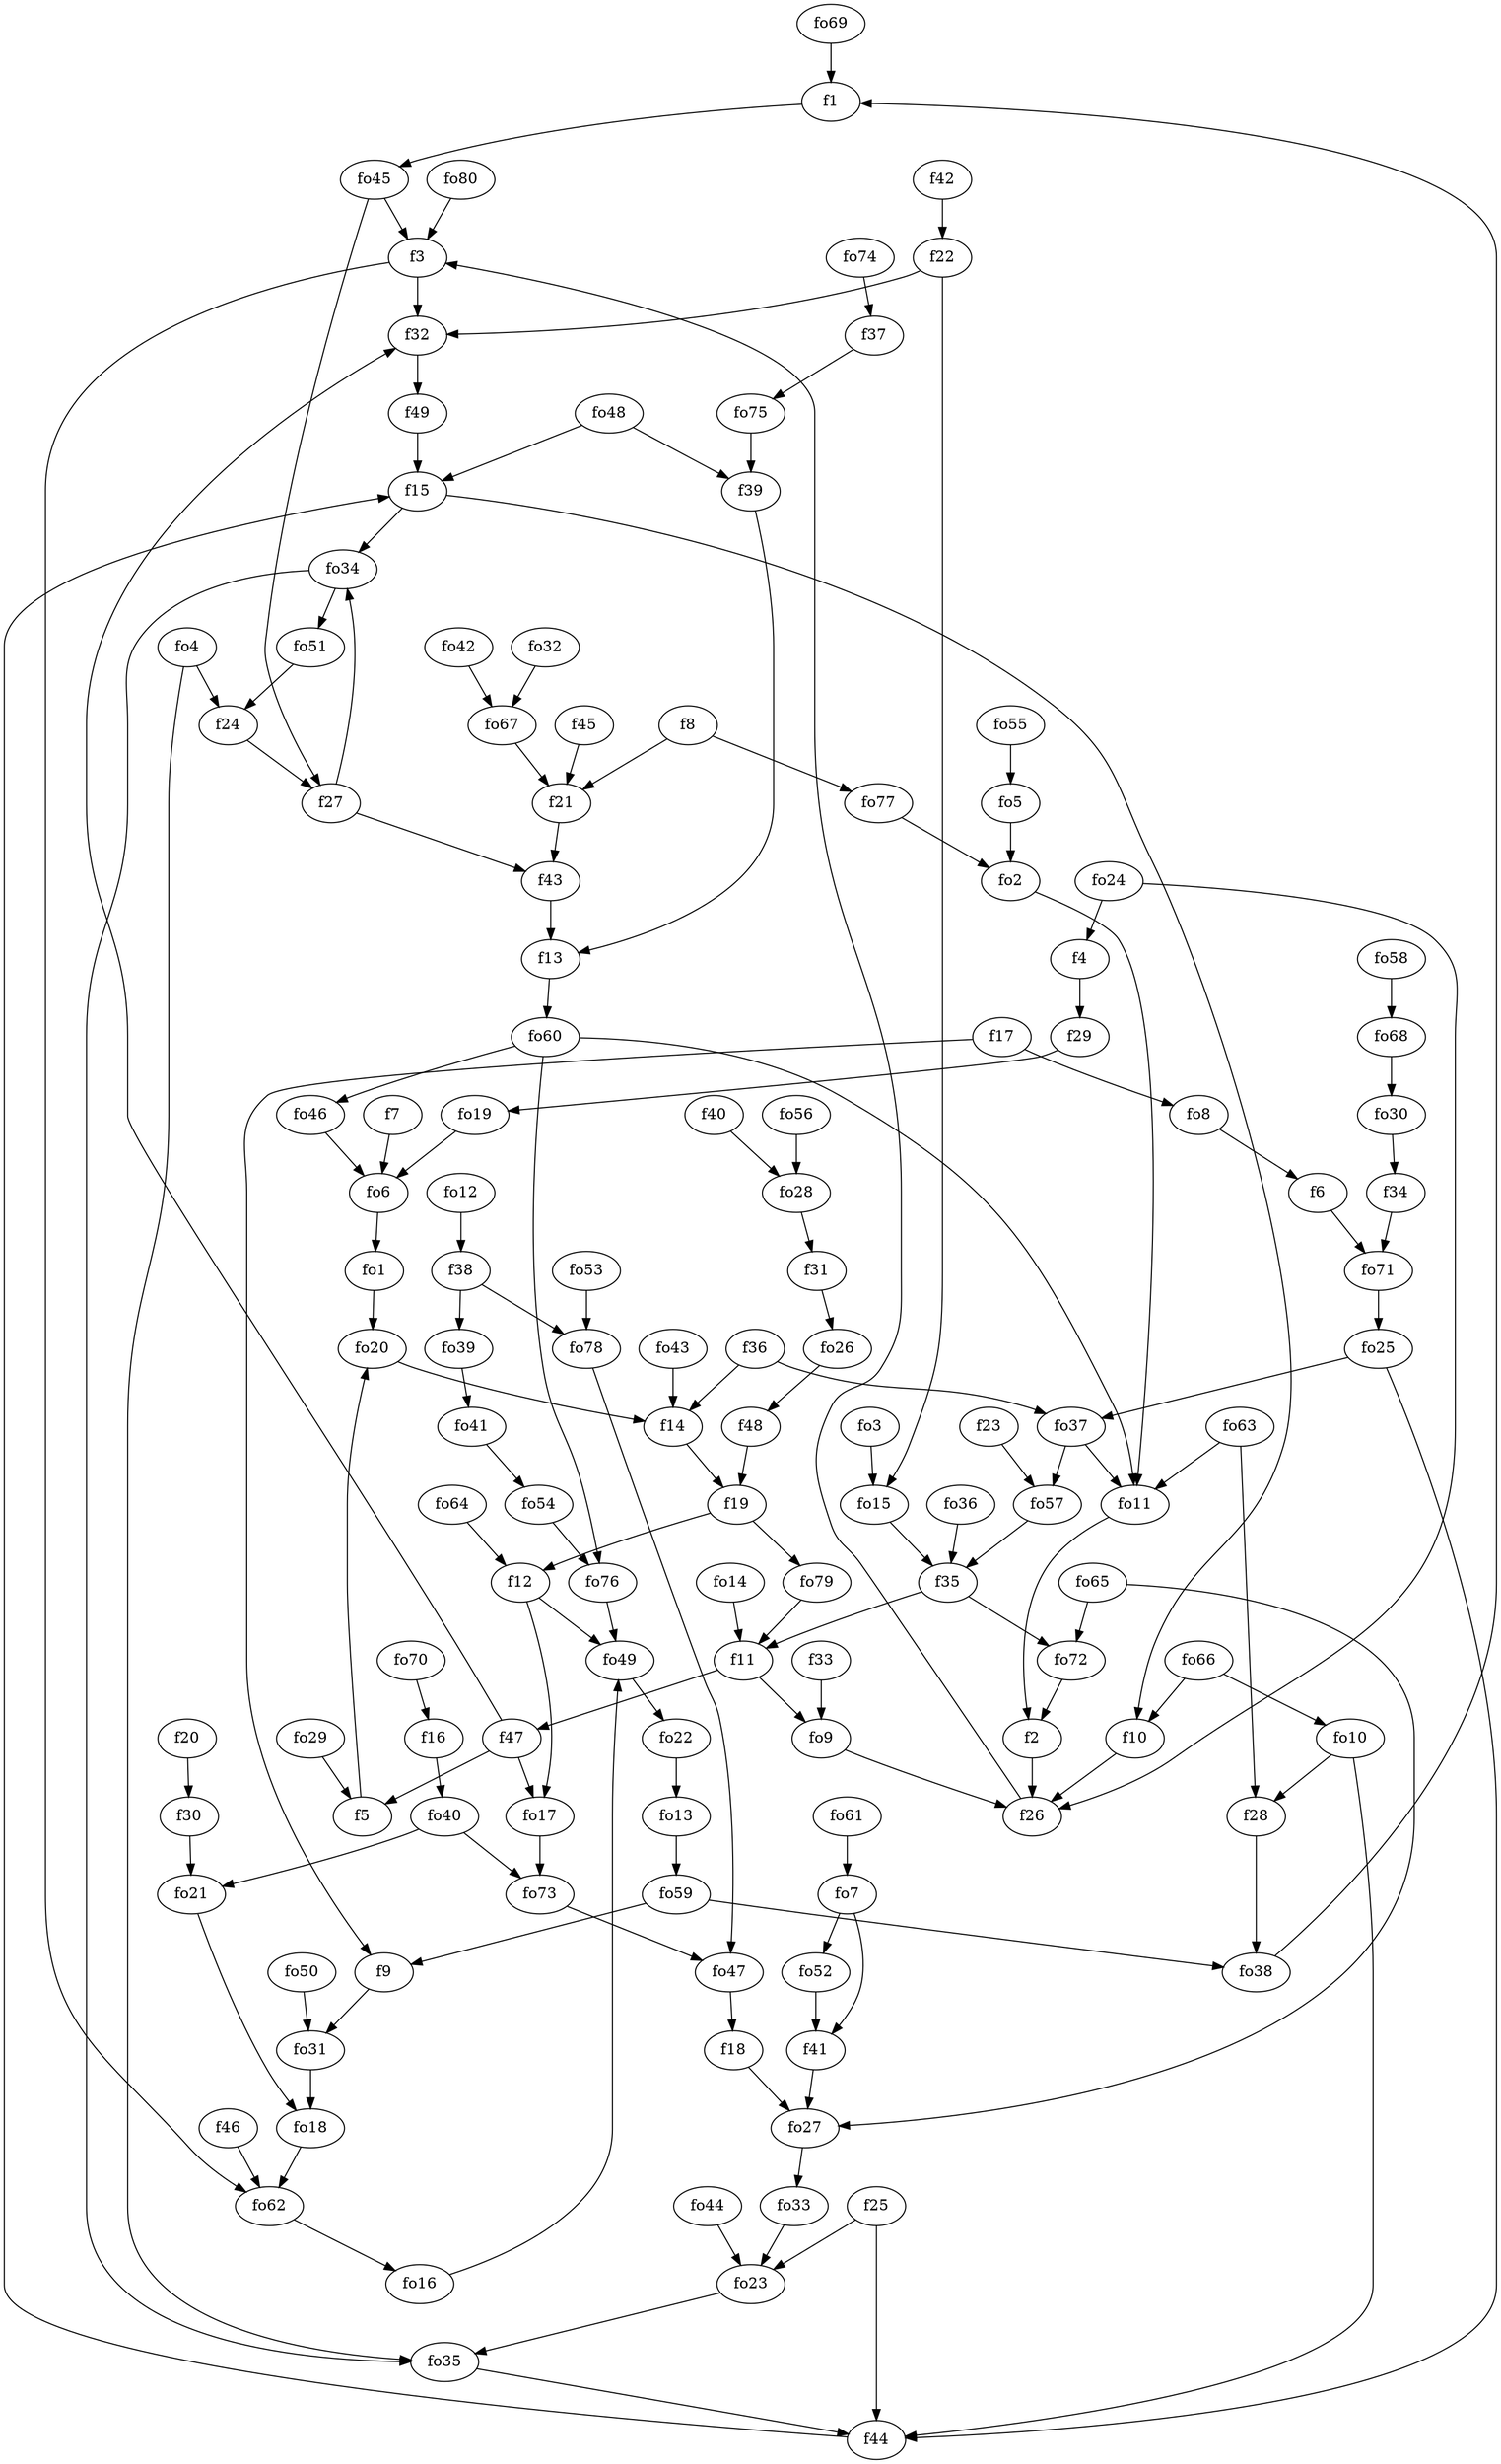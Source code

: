 strict digraph  {
f1;
f2;
f3;
f4;
f5;
f6;
f7;
f8;
f9;
f10;
f11;
f12;
f13;
f14;
f15;
f16;
f17;
f18;
f19;
f20;
f21;
f22;
f23;
f24;
f25;
f26;
f27;
f28;
f29;
f30;
f31;
f32;
f33;
f34;
f35;
f36;
f37;
f38;
f39;
f40;
f41;
f42;
f43;
f44;
f45;
f46;
f47;
f48;
f49;
fo1;
fo2;
fo3;
fo4;
fo5;
fo6;
fo7;
fo8;
fo9;
fo10;
fo11;
fo12;
fo13;
fo14;
fo15;
fo16;
fo17;
fo18;
fo19;
fo20;
fo21;
fo22;
fo23;
fo24;
fo25;
fo26;
fo27;
fo28;
fo29;
fo30;
fo31;
fo32;
fo33;
fo34;
fo35;
fo36;
fo37;
fo38;
fo39;
fo40;
fo41;
fo42;
fo43;
fo44;
fo45;
fo46;
fo47;
fo48;
fo49;
fo50;
fo51;
fo52;
fo53;
fo54;
fo55;
fo56;
fo57;
fo58;
fo59;
fo60;
fo61;
fo62;
fo63;
fo64;
fo65;
fo66;
fo67;
fo68;
fo69;
fo70;
fo71;
fo72;
fo73;
fo74;
fo75;
fo76;
fo77;
fo78;
fo79;
fo80;
f1 -> fo45  [weight=2];
f2 -> f26  [weight=2];
f3 -> f32  [weight=2];
f3 -> fo62  [weight=2];
f4 -> f29  [weight=2];
f5 -> fo20  [weight=2];
f6 -> fo71  [weight=2];
f7 -> fo6  [weight=2];
f8 -> f21  [weight=2];
f8 -> fo77  [weight=2];
f9 -> fo31  [weight=2];
f10 -> f26  [weight=2];
f11 -> fo9  [weight=2];
f11 -> f47  [weight=2];
f12 -> fo17  [weight=2];
f12 -> fo49  [weight=2];
f13 -> fo60  [weight=2];
f14 -> f19  [weight=2];
f15 -> f10  [weight=2];
f15 -> fo34  [weight=2];
f16 -> fo40  [weight=2];
f17 -> f9  [weight=2];
f17 -> fo8  [weight=2];
f18 -> fo27  [weight=2];
f19 -> fo79  [weight=2];
f19 -> f12  [weight=2];
f20 -> f30  [weight=2];
f21 -> f43  [weight=2];
f22 -> fo15  [weight=2];
f22 -> f32  [weight=2];
f23 -> fo57  [weight=2];
f24 -> f27  [weight=2];
f25 -> fo23  [weight=2];
f25 -> f44  [weight=2];
f26 -> f3  [weight=2];
f27 -> fo34  [weight=2];
f27 -> f43  [weight=2];
f28 -> fo38  [weight=2];
f29 -> fo19  [weight=2];
f30 -> fo21  [weight=2];
f31 -> fo26  [weight=2];
f32 -> f49  [weight=2];
f33 -> fo9  [weight=2];
f34 -> fo71  [weight=2];
f35 -> fo72  [weight=2];
f35 -> f11  [weight=2];
f36 -> fo37  [weight=2];
f36 -> f14  [weight=2];
f37 -> fo75  [weight=2];
f38 -> fo39  [weight=2];
f38 -> fo78  [weight=2];
f39 -> f13  [weight=2];
f40 -> fo28  [weight=2];
f41 -> fo27  [weight=2];
f42 -> f22  [weight=2];
f43 -> f13  [weight=2];
f44 -> f15  [weight=2];
f45 -> f21  [weight=2];
f46 -> fo62  [weight=2];
f47 -> f5  [weight=2];
f47 -> f32  [weight=2];
f47 -> fo17  [weight=2];
f48 -> f19  [weight=2];
f49 -> f15  [weight=2];
fo1 -> fo20  [weight=2];
fo2 -> fo11  [weight=2];
fo3 -> fo15  [weight=2];
fo4 -> fo35  [weight=2];
fo4 -> f24  [weight=2];
fo5 -> fo2  [weight=2];
fo6 -> fo1  [weight=2];
fo7 -> f41  [weight=2];
fo7 -> fo52  [weight=2];
fo8 -> f6  [weight=2];
fo9 -> f26  [weight=2];
fo10 -> f44  [weight=2];
fo10 -> f28  [weight=2];
fo11 -> f2  [weight=2];
fo12 -> f38  [weight=2];
fo13 -> fo59  [weight=2];
fo14 -> f11  [weight=2];
fo15 -> f35  [weight=2];
fo16 -> fo49  [weight=2];
fo17 -> fo73  [weight=2];
fo18 -> fo62  [weight=2];
fo19 -> fo6  [weight=2];
fo20 -> f14  [weight=2];
fo21 -> fo18  [weight=2];
fo22 -> fo13  [weight=2];
fo23 -> fo35  [weight=2];
fo24 -> f26  [weight=2];
fo24 -> f4  [weight=2];
fo25 -> fo37  [weight=2];
fo25 -> f44  [weight=2];
fo26 -> f48  [weight=2];
fo27 -> fo33  [weight=2];
fo28 -> f31  [weight=2];
fo29 -> f5  [weight=2];
fo30 -> f34  [weight=2];
fo31 -> fo18  [weight=2];
fo32 -> fo67  [weight=2];
fo33 -> fo23  [weight=2];
fo34 -> fo35  [weight=2];
fo34 -> fo51  [weight=2];
fo35 -> f44  [weight=2];
fo36 -> f35  [weight=2];
fo37 -> fo57  [weight=2];
fo37 -> fo11  [weight=2];
fo38 -> f1  [weight=2];
fo39 -> fo41  [weight=2];
fo40 -> fo21  [weight=2];
fo40 -> fo73  [weight=2];
fo41 -> fo54  [weight=2];
fo42 -> fo67  [weight=2];
fo43 -> f14  [weight=2];
fo44 -> fo23  [weight=2];
fo45 -> f3  [weight=2];
fo45 -> f27  [weight=2];
fo46 -> fo6  [weight=2];
fo47 -> f18  [weight=2];
fo48 -> f39  [weight=2];
fo48 -> f15  [weight=2];
fo49 -> fo22  [weight=2];
fo50 -> fo31  [weight=2];
fo51 -> f24  [weight=2];
fo52 -> f41  [weight=2];
fo53 -> fo78  [weight=2];
fo54 -> fo76  [weight=2];
fo55 -> fo5  [weight=2];
fo56 -> fo28  [weight=2];
fo57 -> f35  [weight=2];
fo58 -> fo68  [weight=2];
fo59 -> f9  [weight=2];
fo59 -> fo38  [weight=2];
fo60 -> fo76  [weight=2];
fo60 -> fo46  [weight=2];
fo60 -> fo11  [weight=2];
fo61 -> fo7  [weight=2];
fo62 -> fo16  [weight=2];
fo63 -> fo11  [weight=2];
fo63 -> f28  [weight=2];
fo64 -> f12  [weight=2];
fo65 -> fo27  [weight=2];
fo65 -> fo72  [weight=2];
fo66 -> f10  [weight=2];
fo66 -> fo10  [weight=2];
fo67 -> f21  [weight=2];
fo68 -> fo30  [weight=2];
fo69 -> f1  [weight=2];
fo70 -> f16  [weight=2];
fo71 -> fo25  [weight=2];
fo72 -> f2  [weight=2];
fo73 -> fo47  [weight=2];
fo74 -> f37  [weight=2];
fo75 -> f39  [weight=2];
fo76 -> fo49  [weight=2];
fo77 -> fo2  [weight=2];
fo78 -> fo47  [weight=2];
fo79 -> f11  [weight=2];
fo80 -> f3  [weight=2];
}
